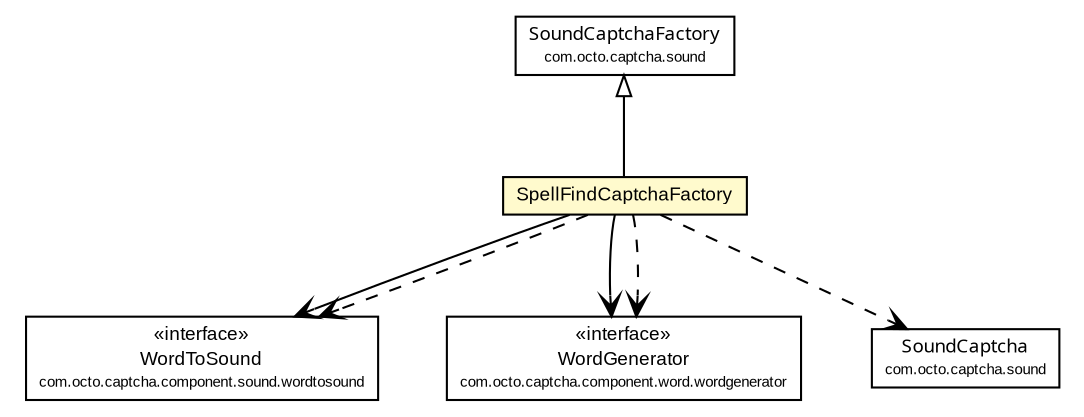 #!/usr/local/bin/dot
#
# Class diagram 
# Generated by UmlGraph version 4.6 (http://www.spinellis.gr/sw/umlgraph)
#

digraph G {
	edge [fontname="arial",fontsize=10,labelfontname="arial",labelfontsize=10];
	node [fontname="arial",fontsize=10,shape=plaintext];
	// com.octo.captcha.component.sound.wordtosound.WordToSound
	c20963 [label=<<table border="0" cellborder="1" cellspacing="0" cellpadding="2" port="p" href="../../component/sound/wordtosound/WordToSound.html">
		<tr><td><table border="0" cellspacing="0" cellpadding="1">
			<tr><td> &laquo;interface&raquo; </td></tr>
			<tr><td> WordToSound </td></tr>
			<tr><td><font point-size="7.0"> com.octo.captcha.component.sound.wordtosound </font></td></tr>
		</table></td></tr>
		</table>>, fontname="arial", fontcolor="black", fontsize=9.0];
	// com.octo.captcha.component.word.wordgenerator.WordGenerator
	c20971 [label=<<table border="0" cellborder="1" cellspacing="0" cellpadding="2" port="p" href="../../component/word/wordgenerator/WordGenerator.html">
		<tr><td><table border="0" cellspacing="0" cellpadding="1">
			<tr><td> &laquo;interface&raquo; </td></tr>
			<tr><td> WordGenerator </td></tr>
			<tr><td><font point-size="7.0"> com.octo.captcha.component.word.wordgenerator </font></td></tr>
		</table></td></tr>
		</table>>, fontname="arial", fontcolor="black", fontsize=9.0];
	// com.octo.captcha.sound.SoundCaptchaFactory
	c21035 [label=<<table border="0" cellborder="1" cellspacing="0" cellpadding="2" port="p" href="../SoundCaptchaFactory.html">
		<tr><td><table border="0" cellspacing="0" cellpadding="1">
			<tr><td><font face="ariali"> SoundCaptchaFactory </font></td></tr>
			<tr><td><font point-size="7.0"> com.octo.captcha.sound </font></td></tr>
		</table></td></tr>
		</table>>, fontname="arial", fontcolor="black", fontsize=9.0];
	// com.octo.captcha.sound.SoundCaptcha
	c21036 [label=<<table border="0" cellborder="1" cellspacing="0" cellpadding="2" port="p" href="../SoundCaptcha.html">
		<tr><td><table border="0" cellspacing="0" cellpadding="1">
			<tr><td><font face="ariali"> SoundCaptcha </font></td></tr>
			<tr><td><font point-size="7.0"> com.octo.captcha.sound </font></td></tr>
		</table></td></tr>
		</table>>, fontname="arial", fontcolor="black", fontsize=9.0];
	// com.octo.captcha.sound.spellfind.SpellFindCaptchaFactory
	c21039 [label=<<table border="0" cellborder="1" cellspacing="0" cellpadding="2" port="p" bgcolor="lemonChiffon" href="./SpellFindCaptchaFactory.html">
		<tr><td><table border="0" cellspacing="0" cellpadding="1">
			<tr><td> SpellFindCaptchaFactory </td></tr>
		</table></td></tr>
		</table>>, fontname="arial", fontcolor="black", fontsize=9.0];
	//com.octo.captcha.sound.spellfind.SpellFindCaptchaFactory extends com.octo.captcha.sound.SoundCaptchaFactory
	c21035:p -> c21039:p [dir=back,arrowtail=empty];
	// com.octo.captcha.sound.spellfind.SpellFindCaptchaFactory NAVASSOC com.octo.captcha.component.word.wordgenerator.WordGenerator
	c21039:p -> c20971:p [taillabel="", label="", headlabel="", fontname="arial", fontcolor="black", fontsize=10.0, color="black", arrowhead=open];
	// com.octo.captcha.sound.spellfind.SpellFindCaptchaFactory NAVASSOC com.octo.captcha.component.sound.wordtosound.WordToSound
	c21039:p -> c20963:p [taillabel="", label="", headlabel="", fontname="arial", fontcolor="black", fontsize=10.0, color="black", arrowhead=open];
	// com.octo.captcha.sound.spellfind.SpellFindCaptchaFactory DEPEND com.octo.captcha.component.word.wordgenerator.WordGenerator
	c21039:p -> c20971:p [taillabel="", label="", headlabel="", fontname="arial", fontcolor="black", fontsize=10.0, color="black", arrowhead=open, style=dashed];
	// com.octo.captcha.sound.spellfind.SpellFindCaptchaFactory DEPEND com.octo.captcha.component.sound.wordtosound.WordToSound
	c21039:p -> c20963:p [taillabel="", label="", headlabel="", fontname="arial", fontcolor="black", fontsize=10.0, color="black", arrowhead=open, style=dashed];
	// com.octo.captcha.sound.spellfind.SpellFindCaptchaFactory DEPEND com.octo.captcha.sound.SoundCaptcha
	c21039:p -> c21036:p [taillabel="", label="", headlabel="", fontname="arial", fontcolor="black", fontsize=10.0, color="black", arrowhead=open, style=dashed];
}

